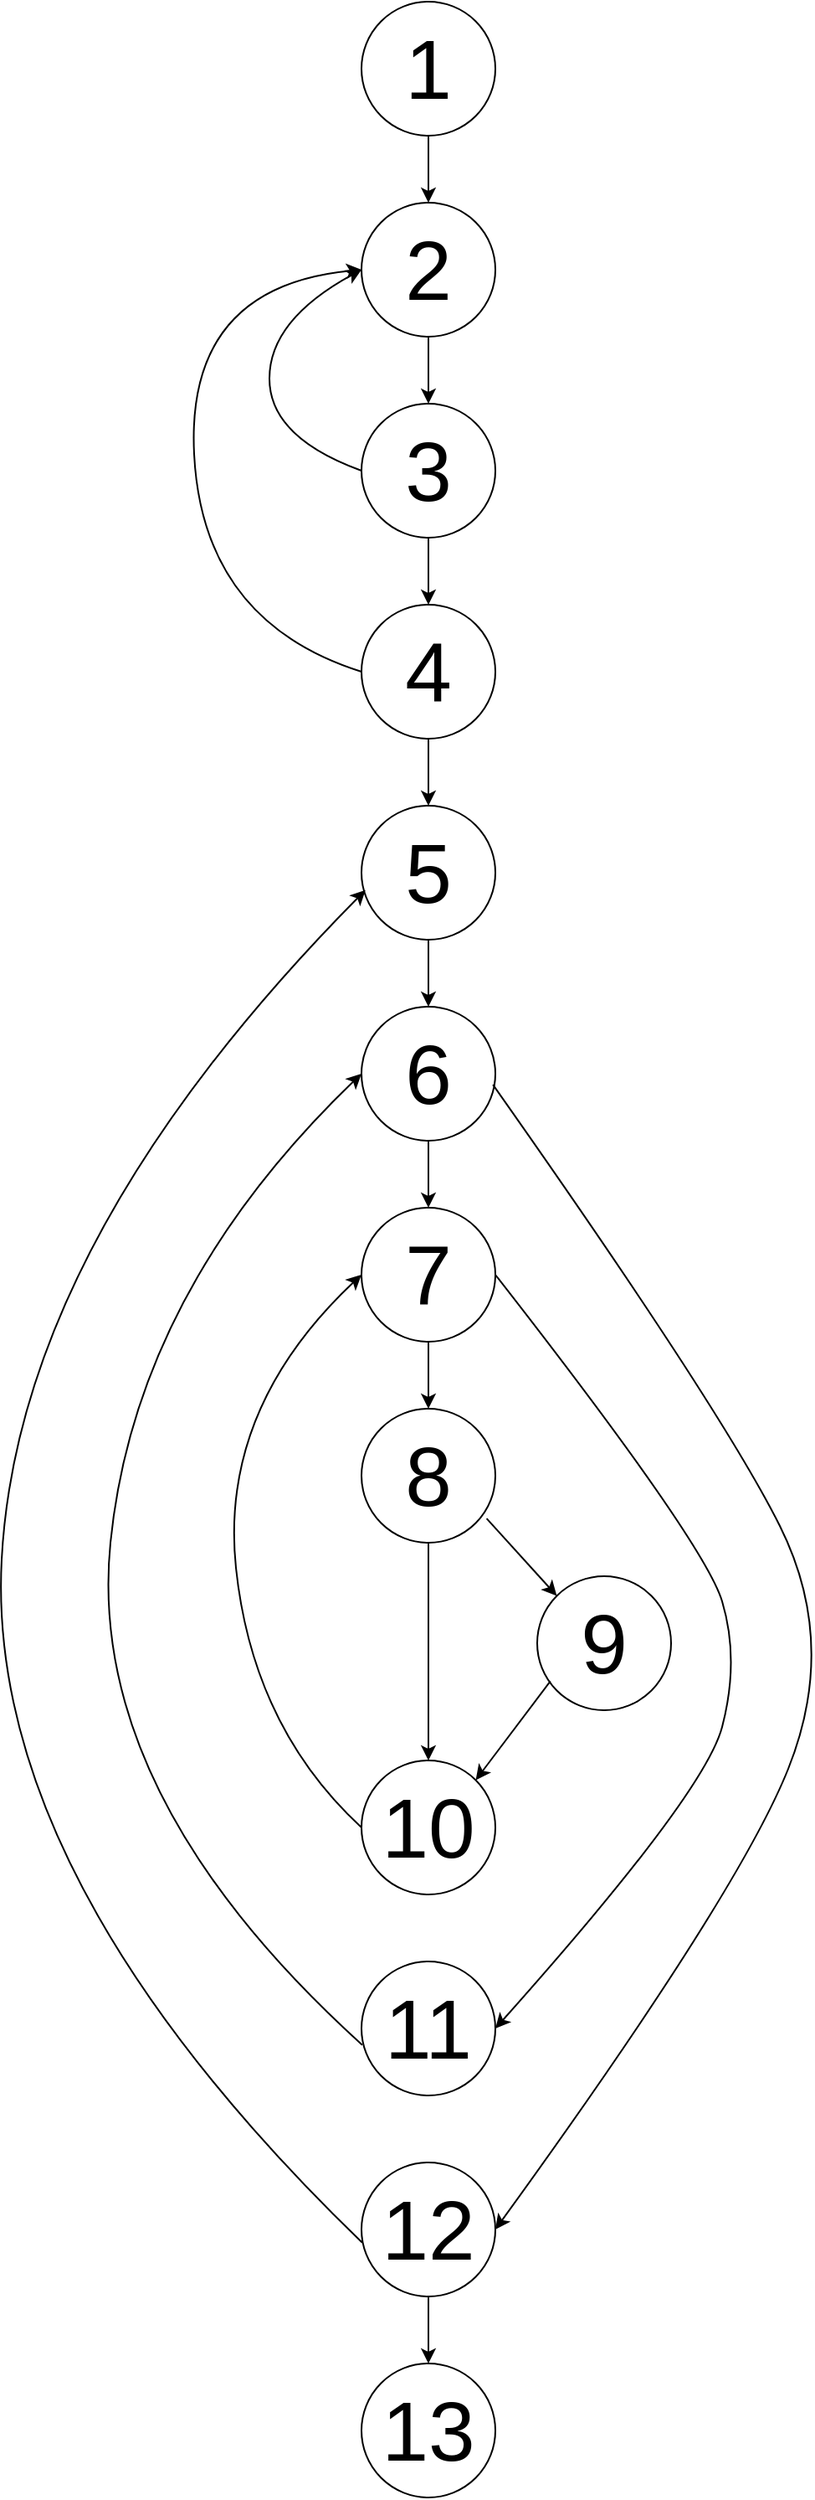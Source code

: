 <mxfile version="16.5.1" type="device"><diagram id="_tbDXBpjg0oGPDLudDZb" name="Page-1"><mxGraphModel dx="1564" dy="1750" grid="1" gridSize="10" guides="1" tooltips="1" connect="1" arrows="1" fold="1" page="1" pageScale="1" pageWidth="850" pageHeight="1100" math="0" shadow="0"><root><mxCell id="0"/><mxCell id="1" parent="0"/><mxCell id="E74us7JbZtZUx4pui-LX-14" value="" style="edgeStyle=orthogonalEdgeStyle;rounded=0;orthogonalLoop=1;jettySize=auto;html=1;fontSize=50;" edge="1" parent="1" source="E74us7JbZtZUx4pui-LX-1" target="E74us7JbZtZUx4pui-LX-2"><mxGeometry relative="1" as="geometry"/></mxCell><mxCell id="E74us7JbZtZUx4pui-LX-1" value="1" style="ellipse;whiteSpace=wrap;html=1;aspect=fixed;fontSize=50;" vertex="1" parent="1"><mxGeometry x="385" y="30" width="80" height="80" as="geometry"/></mxCell><mxCell id="E74us7JbZtZUx4pui-LX-15" value="" style="edgeStyle=orthogonalEdgeStyle;rounded=0;orthogonalLoop=1;jettySize=auto;html=1;fontSize=50;" edge="1" parent="1" source="E74us7JbZtZUx4pui-LX-2" target="E74us7JbZtZUx4pui-LX-3"><mxGeometry relative="1" as="geometry"/></mxCell><mxCell id="E74us7JbZtZUx4pui-LX-2" value="2" style="ellipse;whiteSpace=wrap;html=1;aspect=fixed;fontSize=50;" vertex="1" parent="1"><mxGeometry x="385" y="150" width="80" height="80" as="geometry"/></mxCell><mxCell id="E74us7JbZtZUx4pui-LX-16" value="" style="edgeStyle=orthogonalEdgeStyle;rounded=0;orthogonalLoop=1;jettySize=auto;html=1;fontSize=50;" edge="1" parent="1" source="E74us7JbZtZUx4pui-LX-3" target="E74us7JbZtZUx4pui-LX-4"><mxGeometry relative="1" as="geometry"/></mxCell><mxCell id="E74us7JbZtZUx4pui-LX-3" value="3" style="ellipse;whiteSpace=wrap;html=1;aspect=fixed;fontSize=50;" vertex="1" parent="1"><mxGeometry x="385" y="270" width="80" height="80" as="geometry"/></mxCell><mxCell id="E74us7JbZtZUx4pui-LX-17" value="" style="edgeStyle=orthogonalEdgeStyle;rounded=0;orthogonalLoop=1;jettySize=auto;html=1;fontSize=50;" edge="1" parent="1" source="E74us7JbZtZUx4pui-LX-4" target="E74us7JbZtZUx4pui-LX-5"><mxGeometry relative="1" as="geometry"/></mxCell><mxCell id="E74us7JbZtZUx4pui-LX-4" value="4" style="ellipse;whiteSpace=wrap;html=1;aspect=fixed;fontSize=50;" vertex="1" parent="1"><mxGeometry x="385" y="390" width="80" height="80" as="geometry"/></mxCell><mxCell id="E74us7JbZtZUx4pui-LX-18" value="" style="edgeStyle=orthogonalEdgeStyle;rounded=0;orthogonalLoop=1;jettySize=auto;html=1;fontSize=50;" edge="1" parent="1" source="E74us7JbZtZUx4pui-LX-5" target="E74us7JbZtZUx4pui-LX-8"><mxGeometry relative="1" as="geometry"/></mxCell><mxCell id="E74us7JbZtZUx4pui-LX-5" value="5" style="ellipse;whiteSpace=wrap;html=1;aspect=fixed;fontSize=50;" vertex="1" parent="1"><mxGeometry x="385" y="510" width="80" height="80" as="geometry"/></mxCell><mxCell id="E74us7JbZtZUx4pui-LX-20" value="" style="edgeStyle=orthogonalEdgeStyle;rounded=0;orthogonalLoop=1;jettySize=auto;html=1;fontSize=50;" edge="1" parent="1" source="E74us7JbZtZUx4pui-LX-6" target="E74us7JbZtZUx4pui-LX-7"><mxGeometry relative="1" as="geometry"/></mxCell><mxCell id="E74us7JbZtZUx4pui-LX-6" value="7" style="ellipse;whiteSpace=wrap;html=1;aspect=fixed;fontSize=50;" vertex="1" parent="1"><mxGeometry x="385" y="750" width="80" height="80" as="geometry"/></mxCell><mxCell id="E74us7JbZtZUx4pui-LX-21" style="edgeStyle=orthogonalEdgeStyle;rounded=0;orthogonalLoop=1;jettySize=auto;html=1;entryX=0.5;entryY=0;entryDx=0;entryDy=0;fontSize=50;" edge="1" parent="1" source="E74us7JbZtZUx4pui-LX-7" target="E74us7JbZtZUx4pui-LX-10"><mxGeometry relative="1" as="geometry"/></mxCell><mxCell id="E74us7JbZtZUx4pui-LX-7" value="8" style="ellipse;whiteSpace=wrap;html=1;aspect=fixed;fontSize=50;" vertex="1" parent="1"><mxGeometry x="385" y="870" width="80" height="80" as="geometry"/></mxCell><mxCell id="E74us7JbZtZUx4pui-LX-19" value="" style="edgeStyle=orthogonalEdgeStyle;rounded=0;orthogonalLoop=1;jettySize=auto;html=1;fontSize=50;" edge="1" parent="1" source="E74us7JbZtZUx4pui-LX-8" target="E74us7JbZtZUx4pui-LX-6"><mxGeometry relative="1" as="geometry"/></mxCell><mxCell id="E74us7JbZtZUx4pui-LX-8" value="6" style="ellipse;whiteSpace=wrap;html=1;aspect=fixed;fontSize=50;" vertex="1" parent="1"><mxGeometry x="385" y="630" width="80" height="80" as="geometry"/></mxCell><mxCell id="E74us7JbZtZUx4pui-LX-9" value="9" style="ellipse;whiteSpace=wrap;html=1;aspect=fixed;fontSize=50;" vertex="1" parent="1"><mxGeometry x="490" y="970" width="80" height="80" as="geometry"/></mxCell><mxCell id="E74us7JbZtZUx4pui-LX-10" value="10" style="ellipse;whiteSpace=wrap;html=1;aspect=fixed;fontSize=50;" vertex="1" parent="1"><mxGeometry x="385" y="1080" width="80" height="80" as="geometry"/></mxCell><mxCell id="E74us7JbZtZUx4pui-LX-11" value="11" style="ellipse;whiteSpace=wrap;html=1;aspect=fixed;fontSize=50;" vertex="1" parent="1"><mxGeometry x="385" y="1200" width="80" height="80" as="geometry"/></mxCell><mxCell id="E74us7JbZtZUx4pui-LX-22" style="edgeStyle=orthogonalEdgeStyle;rounded=0;orthogonalLoop=1;jettySize=auto;html=1;entryX=0.5;entryY=0;entryDx=0;entryDy=0;fontSize=50;" edge="1" parent="1" source="E74us7JbZtZUx4pui-LX-12" target="E74us7JbZtZUx4pui-LX-13"><mxGeometry relative="1" as="geometry"/></mxCell><mxCell id="E74us7JbZtZUx4pui-LX-12" value="12" style="ellipse;whiteSpace=wrap;html=1;aspect=fixed;fontSize=50;" vertex="1" parent="1"><mxGeometry x="385" y="1320" width="80" height="80" as="geometry"/></mxCell><mxCell id="E74us7JbZtZUx4pui-LX-13" value="13" style="ellipse;whiteSpace=wrap;html=1;aspect=fixed;fontSize=50;" vertex="1" parent="1"><mxGeometry x="385" y="1440" width="80" height="80" as="geometry"/></mxCell><mxCell id="E74us7JbZtZUx4pui-LX-23" value="" style="curved=1;endArrow=classic;html=1;rounded=0;fontSize=50;exitX=0;exitY=0.5;exitDx=0;exitDy=0;entryX=0;entryY=0.5;entryDx=0;entryDy=0;" edge="1" parent="1" source="E74us7JbZtZUx4pui-LX-3" target="E74us7JbZtZUx4pui-LX-2"><mxGeometry width="50" height="50" relative="1" as="geometry"><mxPoint x="240" y="230" as="sourcePoint"/><mxPoint x="290" y="180" as="targetPoint"/><Array as="points"><mxPoint x="330" y="290"/><mxPoint x="330" y="220"/></Array></mxGeometry></mxCell><mxCell id="E74us7JbZtZUx4pui-LX-24" value="" style="curved=1;endArrow=classic;html=1;rounded=0;fontSize=50;exitX=0;exitY=0.5;exitDx=0;exitDy=0;entryX=0;entryY=0.5;entryDx=0;entryDy=0;" edge="1" parent="1" target="E74us7JbZtZUx4pui-LX-2"><mxGeometry width="50" height="50" relative="1" as="geometry"><mxPoint x="385" y="430" as="sourcePoint"/><mxPoint x="385" y="310" as="targetPoint"/><Array as="points"><mxPoint x="290" y="400"/><mxPoint x="280" y="200"/></Array></mxGeometry></mxCell><mxCell id="E74us7JbZtZUx4pui-LX-28" value="" style="curved=1;endArrow=classic;html=1;rounded=0;fontSize=50;exitX=0.982;exitY=0.582;exitDx=0;exitDy=0;exitPerimeter=0;entryX=1;entryY=0.5;entryDx=0;entryDy=0;" edge="1" parent="1" source="E74us7JbZtZUx4pui-LX-8" target="E74us7JbZtZUx4pui-LX-12"><mxGeometry width="50" height="50" relative="1" as="geometry"><mxPoint x="720" y="670" as="sourcePoint"/><mxPoint x="620" y="1170" as="targetPoint"/><Array as="points"><mxPoint x="600" y="870"/><mxPoint x="670" y="1010"/><mxPoint x="610" y="1160"/></Array></mxGeometry></mxCell><mxCell id="E74us7JbZtZUx4pui-LX-29" value="" style="curved=1;endArrow=classic;html=1;rounded=0;fontSize=50;exitX=0.982;exitY=0.582;exitDx=0;exitDy=0;exitPerimeter=0;entryX=1;entryY=0.5;entryDx=0;entryDy=0;" edge="1" parent="1" target="E74us7JbZtZUx4pui-LX-11"><mxGeometry width="50" height="50" relative="1" as="geometry"><mxPoint x="465.0" y="790" as="sourcePoint"/><mxPoint x="466.44" y="1473.44" as="targetPoint"/><Array as="points"><mxPoint x="590" y="950"/><mxPoint x="611" y="1020"/><mxPoint x="590" y="1100"/></Array></mxGeometry></mxCell><mxCell id="E74us7JbZtZUx4pui-LX-30" value="" style="endArrow=classic;html=1;rounded=0;fontSize=50;exitX=0.935;exitY=0.82;exitDx=0;exitDy=0;exitPerimeter=0;entryX=0;entryY=0;entryDx=0;entryDy=0;" edge="1" parent="1" source="E74us7JbZtZUx4pui-LX-7" target="E74us7JbZtZUx4pui-LX-9"><mxGeometry width="50" height="50" relative="1" as="geometry"><mxPoint x="480" y="980" as="sourcePoint"/><mxPoint x="530" y="930" as="targetPoint"/></mxGeometry></mxCell><mxCell id="E74us7JbZtZUx4pui-LX-32" value="" style="endArrow=classic;html=1;rounded=0;fontSize=50;exitX=0.098;exitY=0.784;exitDx=0;exitDy=0;exitPerimeter=0;entryX=1;entryY=0;entryDx=0;entryDy=0;" edge="1" parent="1" source="E74us7JbZtZUx4pui-LX-9" target="E74us7JbZtZUx4pui-LX-10"><mxGeometry width="50" height="50" relative="1" as="geometry"><mxPoint x="448.08" y="1020.0" as="sourcePoint"/><mxPoint x="489.996" y="1066.116" as="targetPoint"/></mxGeometry></mxCell><mxCell id="E74us7JbZtZUx4pui-LX-33" value="" style="curved=1;endArrow=classic;html=1;rounded=0;fontSize=50;exitX=0;exitY=0.5;exitDx=0;exitDy=0;entryX=0;entryY=0.5;entryDx=0;entryDy=0;" edge="1" parent="1" target="E74us7JbZtZUx4pui-LX-6"><mxGeometry width="50" height="50" relative="1" as="geometry"><mxPoint x="385" y="1120" as="sourcePoint"/><mxPoint x="385" y="1000" as="targetPoint"/><Array as="points"><mxPoint x="320" y="1060"/><mxPoint x="300" y="870"/></Array></mxGeometry></mxCell><mxCell id="E74us7JbZtZUx4pui-LX-34" value="" style="curved=1;endArrow=classic;html=1;rounded=0;fontSize=50;exitX=0.006;exitY=0.623;exitDx=0;exitDy=0;entryX=0;entryY=0.5;entryDx=0;entryDy=0;exitPerimeter=0;" edge="1" parent="1" source="E74us7JbZtZUx4pui-LX-11" target="E74us7JbZtZUx4pui-LX-8"><mxGeometry width="50" height="50" relative="1" as="geometry"><mxPoint x="255" y="1230" as="sourcePoint"/><mxPoint x="255" y="900" as="targetPoint"/><Array as="points"><mxPoint x="220" y="1100"/><mxPoint x="250" y="800"/></Array></mxGeometry></mxCell><mxCell id="E74us7JbZtZUx4pui-LX-35" value="" style="curved=1;endArrow=classic;html=1;rounded=0;fontSize=50;exitX=0.006;exitY=0.599;exitDx=0;exitDy=0;entryX=0.03;entryY=0.629;entryDx=0;entryDy=0;exitPerimeter=0;entryPerimeter=0;" edge="1" parent="1" source="E74us7JbZtZUx4pui-LX-12" target="E74us7JbZtZUx4pui-LX-5"><mxGeometry width="50" height="50" relative="1" as="geometry"><mxPoint x="295.48" y="1299.92" as="sourcePoint"/><mxPoint x="295" y="720.08" as="targetPoint"/><Array as="points"><mxPoint x="160" y="1150"/><mxPoint x="180" y="770"/></Array></mxGeometry></mxCell></root></mxGraphModel></diagram></mxfile>